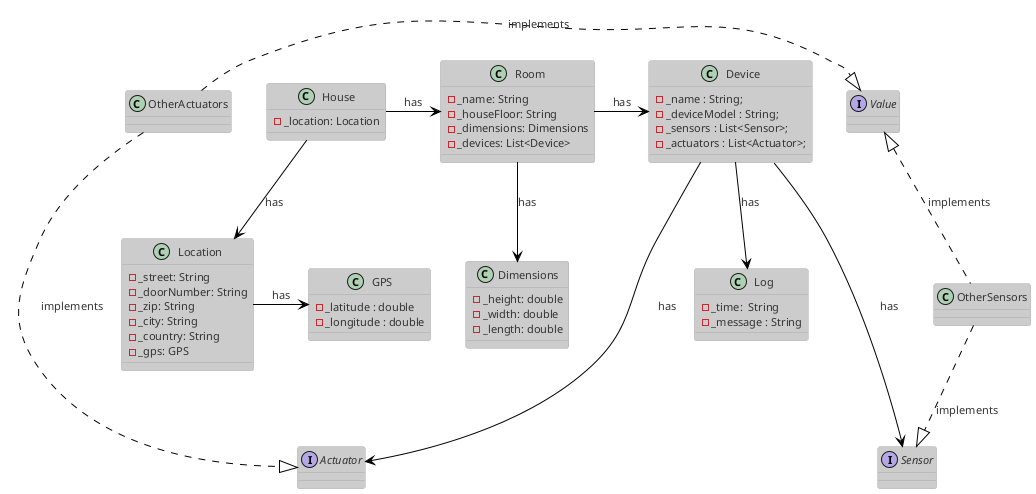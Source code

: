 @startuml
'https://plantuml.com/class-diagram
!theme reddress-lightblue
interface Sensor {}
interface Actuator {}
interface Value {}

House -> Room : has
House -down-> Location : has
Location -right-> GPS :has
Room -down-> Dimensions : has
Room -> Device :has
Device -down-> Log : has
Device ---> Sensor : has
Device -down--> Actuator : has
Value <|.down- OtherSensors : implements
Value <|.left- OtherActuators : implements

OtherActuators -down.|> Actuator : implements
OtherSensors -down.|> Sensor : implements
 class House{
    - _location: Location
 }
class Room{
 - _name: String
    - _houseFloor: String
    - _dimensions: Dimensions
    - _devices: List<Device>
}
class Device{
- _name : String;
- _deviceModel : String;
- _sensors : List<Sensor>;
- _actuators : List<Actuator>;
}
class Location{
    - _street: String
    - _doorNumber: String
    - _zip: String
    - _city: String
    - _country: String
    - _gps: GPS
    }
    class GPS{
    - _latitude : double
    - _longitude : double
    }
    class Dimensions{
   - _height: double
    - _width: double
    - _length: double
    }
    class Log{
    - _time:  String
    - _message : String
    }
@enduml